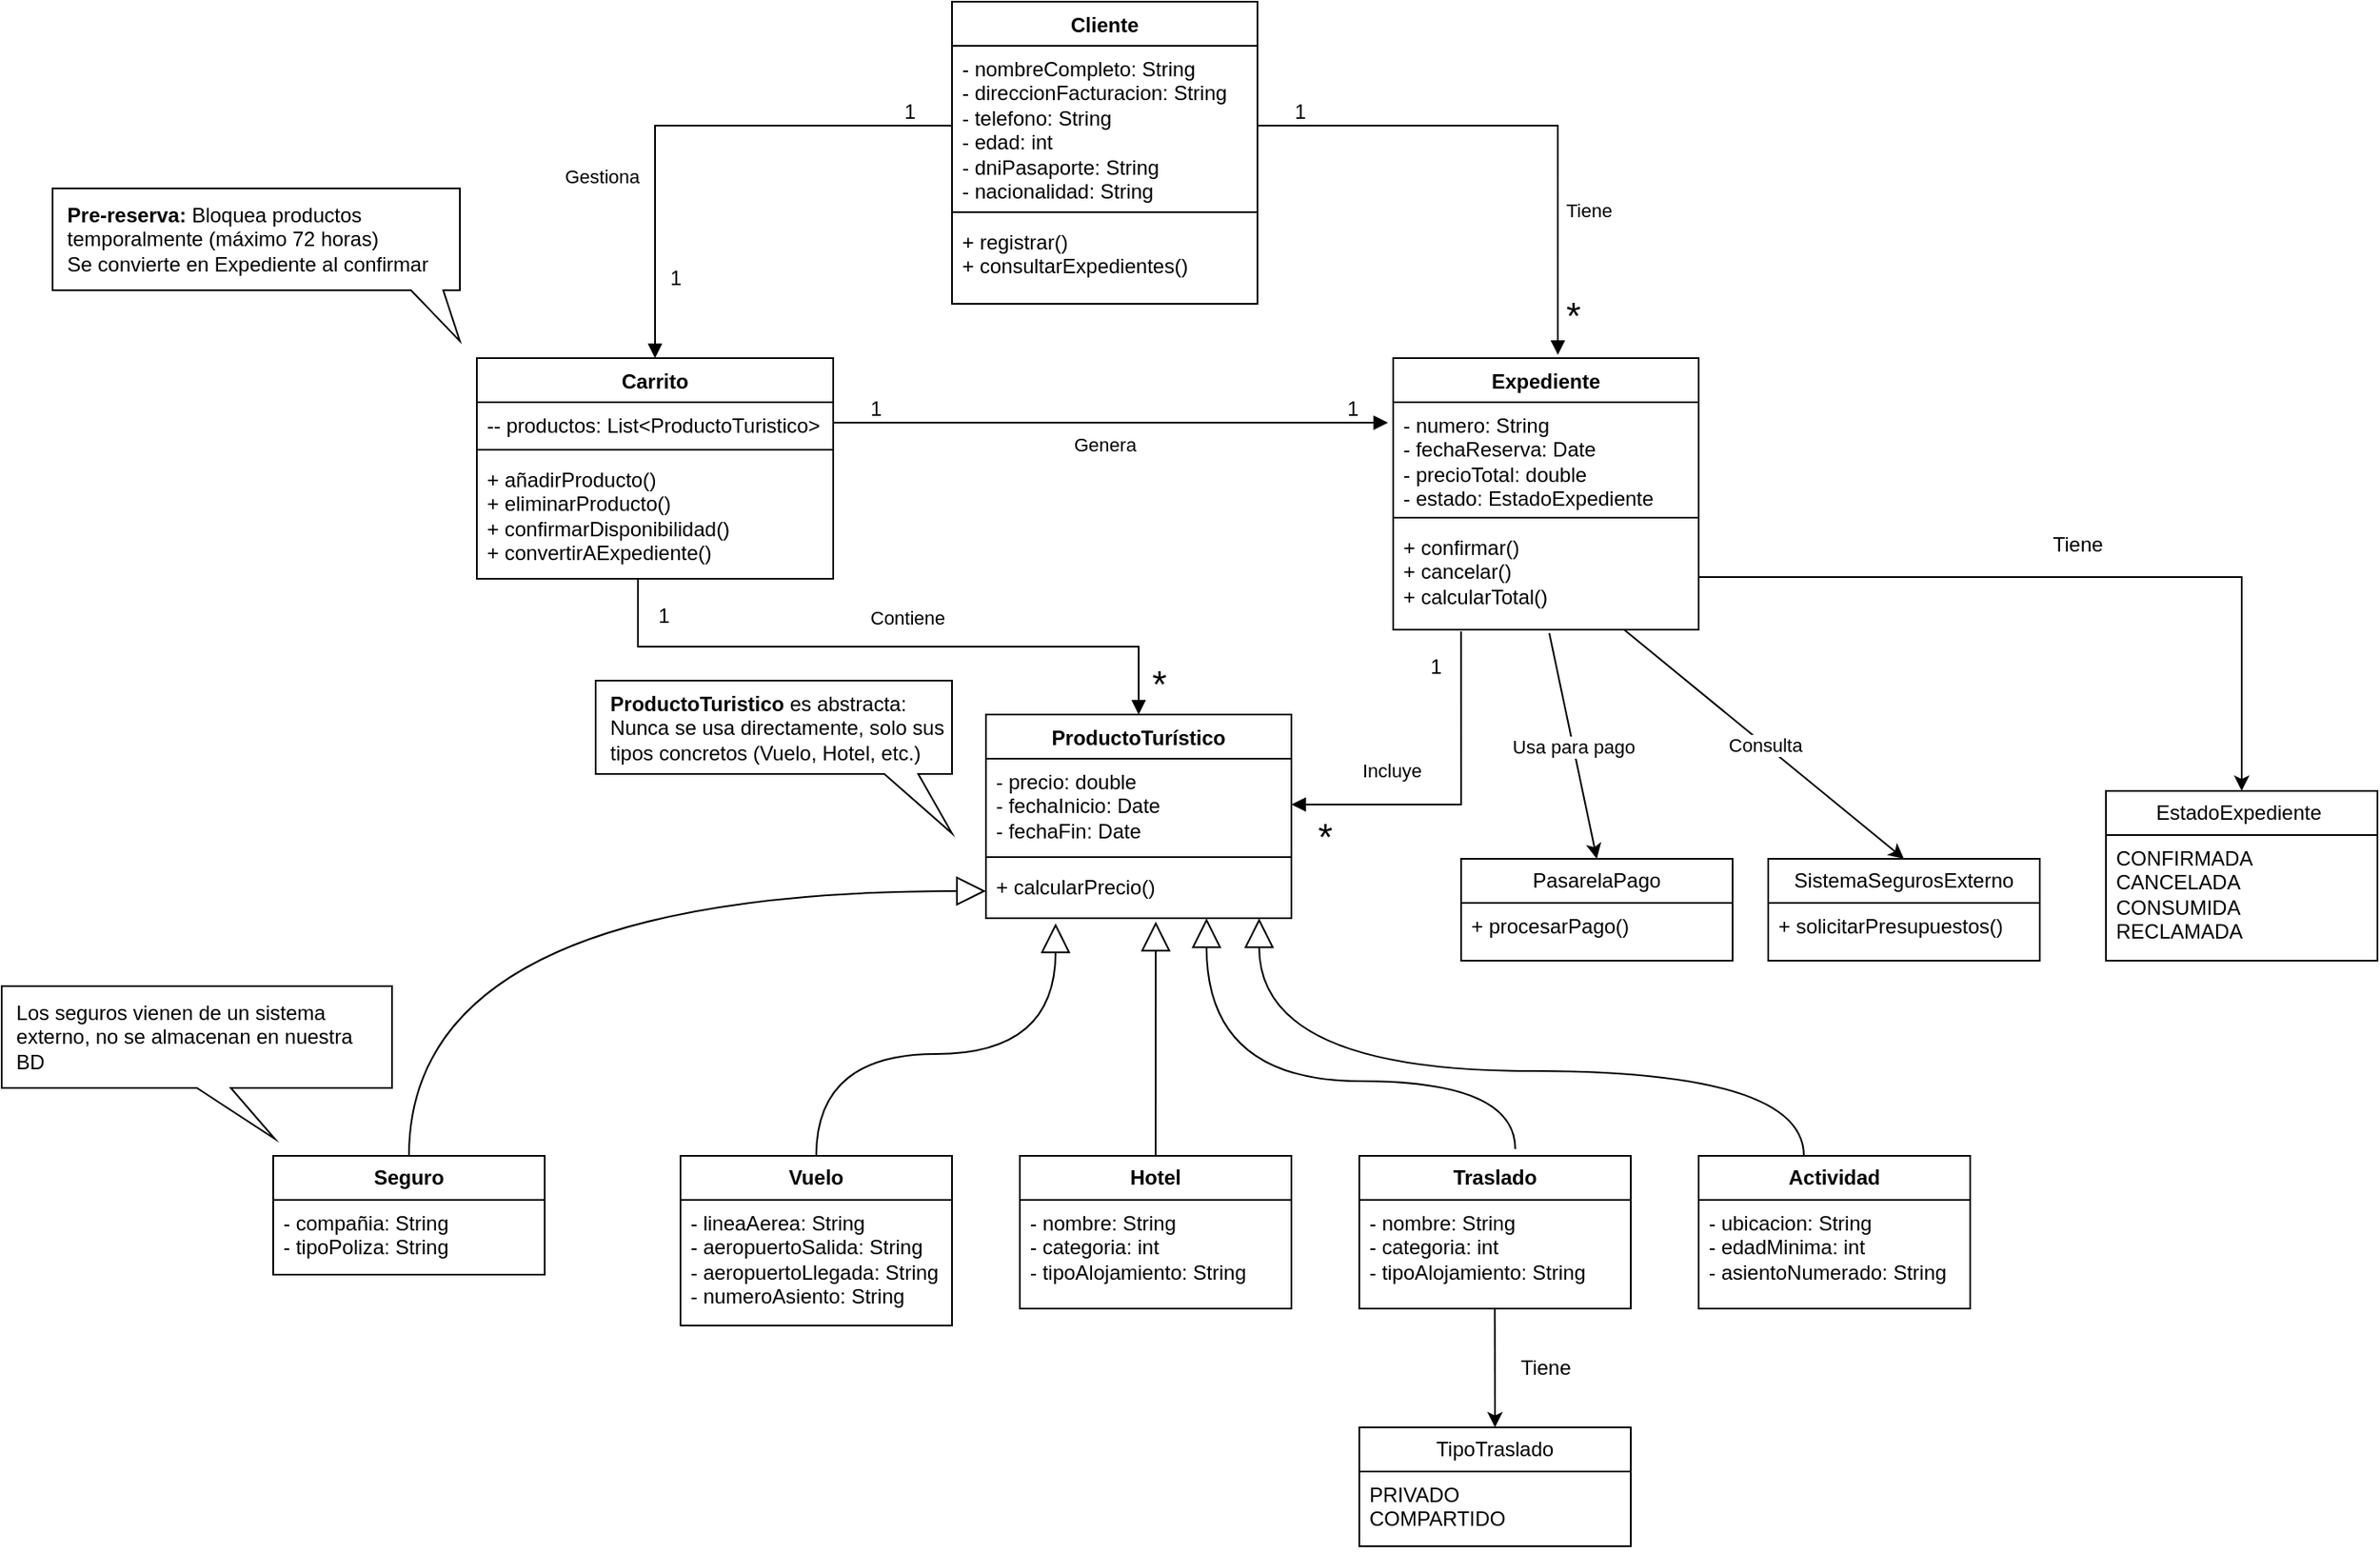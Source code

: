 <mxfile version="27.0.5">
  <diagram name="Página-1" id="KtqO_DASaNcsyG8CtPEL">
    <mxGraphModel dx="2541" dy="1420" grid="1" gridSize="10" guides="1" tooltips="1" connect="1" arrows="1" fold="1" page="1" pageScale="1" pageWidth="827" pageHeight="1169" math="0" shadow="0">
      <root>
        <mxCell id="0" />
        <mxCell id="1" parent="0" />
        <mxCell id="TBLlkOP_qlh_QUMRTp9g-1" value="Cliente" style="swimlane;fontStyle=1;align=center;verticalAlign=top;childLayout=stackLayout;horizontal=1;startSize=26;horizontalStack=0;resizeParent=1;resizeParentMax=0;resizeLast=0;collapsible=1;marginBottom=0;whiteSpace=wrap;html=1;" parent="1" vertex="1">
          <mxGeometry x="600" y="80" width="180" height="178" as="geometry" />
        </mxCell>
        <mxCell id="TBLlkOP_qlh_QUMRTp9g-2" value="&lt;div&gt;- nombreCompleto: String&lt;/div&gt;&lt;div&gt;- direccionFacturacion: String&lt;/div&gt;&lt;div&gt;&lt;span style=&quot;background-color: transparent; color: light-dark(rgb(0, 0, 0), rgb(255, 255, 255));&quot;&gt;- telefono: String&lt;/span&gt;&lt;/div&gt;&lt;div&gt;- edad: int&lt;/div&gt;&lt;div&gt;&lt;span style=&quot;background-color: transparent; color: light-dark(rgb(0, 0, 0), rgb(255, 255, 255));&quot;&gt;- dniPasaporte: String&lt;/span&gt;&lt;/div&gt;&lt;div&gt;- nacionalidad: String&lt;br&gt;&lt;/div&gt;" style="text;strokeColor=none;fillColor=none;align=left;verticalAlign=top;spacingLeft=4;spacingRight=4;overflow=hidden;rotatable=0;points=[[0,0.5],[1,0.5]];portConstraint=eastwest;whiteSpace=wrap;html=1;" parent="TBLlkOP_qlh_QUMRTp9g-1" vertex="1">
          <mxGeometry y="26" width="180" height="94" as="geometry" />
        </mxCell>
        <mxCell id="TBLlkOP_qlh_QUMRTp9g-3" value="" style="line;strokeWidth=1;fillColor=none;align=left;verticalAlign=middle;spacingTop=-1;spacingLeft=3;spacingRight=3;rotatable=0;labelPosition=right;points=[];portConstraint=eastwest;strokeColor=inherit;" parent="TBLlkOP_qlh_QUMRTp9g-1" vertex="1">
          <mxGeometry y="120" width="180" height="8" as="geometry" />
        </mxCell>
        <mxCell id="TBLlkOP_qlh_QUMRTp9g-4" value="&lt;div&gt;+ registrar()&lt;/div&gt;&lt;div&gt;+ consultarExpedientes()&lt;/div&gt;" style="text;strokeColor=none;fillColor=none;align=left;verticalAlign=top;spacingLeft=4;spacingRight=4;overflow=hidden;rotatable=0;points=[[0,0.5],[1,0.5]];portConstraint=eastwest;whiteSpace=wrap;html=1;" parent="TBLlkOP_qlh_QUMRTp9g-1" vertex="1">
          <mxGeometry y="128" width="180" height="50" as="geometry" />
        </mxCell>
        <mxCell id="oR6sBdIMDXWxFU_tY8Ch-1" value="Carrito" style="swimlane;fontStyle=1;align=center;verticalAlign=top;childLayout=stackLayout;horizontal=1;startSize=26;horizontalStack=0;resizeParent=1;resizeParentMax=0;resizeLast=0;collapsible=1;marginBottom=0;whiteSpace=wrap;html=1;" parent="1" vertex="1">
          <mxGeometry x="320" y="290" width="210" height="130" as="geometry" />
        </mxCell>
        <mxCell id="oR6sBdIMDXWxFU_tY8Ch-2" value="&lt;div&gt;-- productos: List&amp;lt;ProductoTuristico&amp;gt;&lt;/div&gt;" style="text;strokeColor=none;fillColor=none;align=left;verticalAlign=top;spacingLeft=4;spacingRight=4;overflow=hidden;rotatable=0;points=[[0,0.5],[1,0.5]];portConstraint=eastwest;whiteSpace=wrap;html=1;" parent="oR6sBdIMDXWxFU_tY8Ch-1" vertex="1">
          <mxGeometry y="26" width="210" height="24" as="geometry" />
        </mxCell>
        <mxCell id="oR6sBdIMDXWxFU_tY8Ch-3" value="" style="line;strokeWidth=1;fillColor=none;align=left;verticalAlign=middle;spacingTop=-1;spacingLeft=3;spacingRight=3;rotatable=0;labelPosition=right;points=[];portConstraint=eastwest;strokeColor=inherit;" parent="oR6sBdIMDXWxFU_tY8Ch-1" vertex="1">
          <mxGeometry y="50" width="210" height="8" as="geometry" />
        </mxCell>
        <mxCell id="oR6sBdIMDXWxFU_tY8Ch-4" value="&lt;div&gt;+ añadirProducto()&lt;/div&gt;&lt;div&gt;+ eliminarProducto()&lt;/div&gt;&lt;div&gt;+ confirmarDisponibilidad()&lt;/div&gt;&lt;div&gt;+ convertirAExpediente()&lt;/div&gt;" style="text;strokeColor=none;fillColor=none;align=left;verticalAlign=top;spacingLeft=4;spacingRight=4;overflow=hidden;rotatable=0;points=[[0,0.5],[1,0.5]];portConstraint=eastwest;whiteSpace=wrap;html=1;" parent="oR6sBdIMDXWxFU_tY8Ch-1" vertex="1">
          <mxGeometry y="58" width="210" height="72" as="geometry" />
        </mxCell>
        <mxCell id="oR6sBdIMDXWxFU_tY8Ch-6" value="Expediente" style="swimlane;fontStyle=1;align=center;verticalAlign=top;childLayout=stackLayout;horizontal=1;startSize=26;horizontalStack=0;resizeParent=1;resizeParentMax=0;resizeLast=0;collapsible=1;marginBottom=0;whiteSpace=wrap;html=1;" parent="1" vertex="1">
          <mxGeometry x="860" y="290" width="180" height="160" as="geometry" />
        </mxCell>
        <mxCell id="oR6sBdIMDXWxFU_tY8Ch-7" value="&lt;div&gt;&lt;div&gt;- numero: String&lt;/div&gt;&lt;div&gt;- fechaReserva: Date&lt;/div&gt;&lt;div&gt;- precioTotal: double&lt;/div&gt;&lt;div&gt;- estado: EstadoExpediente&lt;/div&gt;&lt;/div&gt;" style="text;strokeColor=none;fillColor=none;align=left;verticalAlign=top;spacingLeft=4;spacingRight=4;overflow=hidden;rotatable=0;points=[[0,0.5],[1,0.5]];portConstraint=eastwest;whiteSpace=wrap;html=1;" parent="oR6sBdIMDXWxFU_tY8Ch-6" vertex="1">
          <mxGeometry y="26" width="180" height="64" as="geometry" />
        </mxCell>
        <mxCell id="oR6sBdIMDXWxFU_tY8Ch-8" value="" style="line;strokeWidth=1;fillColor=none;align=left;verticalAlign=middle;spacingTop=-1;spacingLeft=3;spacingRight=3;rotatable=0;labelPosition=right;points=[];portConstraint=eastwest;strokeColor=inherit;" parent="oR6sBdIMDXWxFU_tY8Ch-6" vertex="1">
          <mxGeometry y="90" width="180" height="8" as="geometry" />
        </mxCell>
        <mxCell id="oR6sBdIMDXWxFU_tY8Ch-9" value="&lt;div&gt;+ confirmar()&lt;/div&gt;&lt;div&gt;+ cancelar()&lt;/div&gt;&lt;div&gt;+ calcularTotal()&lt;/div&gt;" style="text;strokeColor=none;fillColor=none;align=left;verticalAlign=top;spacingLeft=4;spacingRight=4;overflow=hidden;rotatable=0;points=[[0,0.5],[1,0.5]];portConstraint=eastwest;whiteSpace=wrap;html=1;" parent="oR6sBdIMDXWxFU_tY8Ch-6" vertex="1">
          <mxGeometry y="98" width="180" height="62" as="geometry" />
        </mxCell>
        <mxCell id="oR6sBdIMDXWxFU_tY8Ch-10" value="ProductoTurístico" style="swimlane;fontStyle=1;align=center;verticalAlign=top;childLayout=stackLayout;horizontal=1;startSize=26;horizontalStack=0;resizeParent=1;resizeParentMax=0;resizeLast=0;collapsible=1;marginBottom=0;whiteSpace=wrap;html=1;" parent="1" vertex="1">
          <mxGeometry x="620" y="500" width="180" height="120" as="geometry" />
        </mxCell>
        <mxCell id="oR6sBdIMDXWxFU_tY8Ch-11" value="&lt;div&gt;&lt;div&gt;- precio: double&lt;/div&gt;&lt;div&gt;- fechaInicio: Date&lt;/div&gt;&lt;div&gt;- fechaFin: Date&lt;/div&gt;&lt;/div&gt;" style="text;strokeColor=none;fillColor=none;align=left;verticalAlign=top;spacingLeft=4;spacingRight=4;overflow=hidden;rotatable=0;points=[[0,0.5],[1,0.5]];portConstraint=eastwest;whiteSpace=wrap;html=1;" parent="oR6sBdIMDXWxFU_tY8Ch-10" vertex="1">
          <mxGeometry y="26" width="180" height="54" as="geometry" />
        </mxCell>
        <mxCell id="oR6sBdIMDXWxFU_tY8Ch-12" value="" style="line;strokeWidth=1;fillColor=none;align=left;verticalAlign=middle;spacingTop=-1;spacingLeft=3;spacingRight=3;rotatable=0;labelPosition=right;points=[];portConstraint=eastwest;strokeColor=inherit;" parent="oR6sBdIMDXWxFU_tY8Ch-10" vertex="1">
          <mxGeometry y="80" width="180" height="8" as="geometry" />
        </mxCell>
        <mxCell id="oR6sBdIMDXWxFU_tY8Ch-13" value="+ calcularPrecio()" style="text;strokeColor=none;fillColor=none;align=left;verticalAlign=top;spacingLeft=4;spacingRight=4;overflow=hidden;rotatable=0;points=[[0,0.5],[1,0.5]];portConstraint=eastwest;whiteSpace=wrap;html=1;" parent="oR6sBdIMDXWxFU_tY8Ch-10" vertex="1">
          <mxGeometry y="88" width="180" height="32" as="geometry" />
        </mxCell>
        <mxCell id="i-lt0F7ig2W6C5ULB9Se-1" value="&lt;b style=&quot;text-align: left;&quot;&gt;Vuelo&lt;/b&gt;" style="swimlane;fontStyle=0;childLayout=stackLayout;horizontal=1;startSize=26;fillColor=none;horizontalStack=0;resizeParent=1;resizeParentMax=0;resizeLast=0;collapsible=1;marginBottom=0;whiteSpace=wrap;html=1;" parent="1" vertex="1">
          <mxGeometry x="440" y="760" width="160" height="100" as="geometry" />
        </mxCell>
        <mxCell id="i-lt0F7ig2W6C5ULB9Se-2" value="&lt;div&gt;- lineaAerea: String&lt;/div&gt;&lt;div&gt;- aeropuertoSalida: String&lt;/div&gt;&lt;div&gt;&lt;span style=&quot;background-color: transparent; color: light-dark(rgb(0, 0, 0), rgb(255, 255, 255));&quot;&gt;- aeropuertoLlegada: String&lt;/span&gt;&lt;/div&gt;&lt;div&gt;- numeroAsiento: String&lt;/div&gt;" style="text;strokeColor=none;fillColor=none;align=left;verticalAlign=top;spacingLeft=4;spacingRight=4;overflow=hidden;rotatable=0;points=[[0,0.5],[1,0.5]];portConstraint=eastwest;whiteSpace=wrap;html=1;" parent="i-lt0F7ig2W6C5ULB9Se-1" vertex="1">
          <mxGeometry y="26" width="160" height="74" as="geometry" />
        </mxCell>
        <mxCell id="i-lt0F7ig2W6C5ULB9Se-5" value="&lt;div style=&quot;text-align: left;&quot;&gt;&lt;span style=&quot;background-color: transparent;&quot;&gt;&lt;b&gt;Hotel&lt;/b&gt;&lt;/span&gt;&lt;/div&gt;" style="swimlane;fontStyle=0;childLayout=stackLayout;horizontal=1;startSize=26;fillColor=none;horizontalStack=0;resizeParent=1;resizeParentMax=0;resizeLast=0;collapsible=1;marginBottom=0;whiteSpace=wrap;html=1;" parent="1" vertex="1">
          <mxGeometry x="640" y="760" width="160" height="90" as="geometry" />
        </mxCell>
        <mxCell id="i-lt0F7ig2W6C5ULB9Se-6" value="&lt;div&gt;- nombre: String&lt;/div&gt;&lt;div&gt;- categoria: int&lt;/div&gt;&lt;div&gt;- tipoAlojamiento: String&lt;/div&gt;" style="text;strokeColor=none;fillColor=none;align=left;verticalAlign=top;spacingLeft=4;spacingRight=4;overflow=hidden;rotatable=0;points=[[0,0.5],[1,0.5]];portConstraint=eastwest;whiteSpace=wrap;html=1;" parent="i-lt0F7ig2W6C5ULB9Se-5" vertex="1">
          <mxGeometry y="26" width="160" height="64" as="geometry" />
        </mxCell>
        <mxCell id="i-lt0F7ig2W6C5ULB9Se-7" value="&lt;div style=&quot;text-align: left;&quot;&gt;&lt;b&gt;Traslado&lt;/b&gt;&lt;/div&gt;" style="swimlane;fontStyle=0;childLayout=stackLayout;horizontal=1;startSize=26;fillColor=none;horizontalStack=0;resizeParent=1;resizeParentMax=0;resizeLast=0;collapsible=1;marginBottom=0;whiteSpace=wrap;html=1;" parent="1" vertex="1">
          <mxGeometry x="840" y="760" width="160" height="90" as="geometry" />
        </mxCell>
        <mxCell id="i-lt0F7ig2W6C5ULB9Se-8" value="&lt;div&gt;- nombre: String&lt;/div&gt;&lt;div&gt;- categoria: int&lt;/div&gt;&lt;div&gt;- tipoAlojamiento: String&lt;/div&gt;" style="text;strokeColor=none;fillColor=none;align=left;verticalAlign=top;spacingLeft=4;spacingRight=4;overflow=hidden;rotatable=0;points=[[0,0.5],[1,0.5]];portConstraint=eastwest;whiteSpace=wrap;html=1;" parent="i-lt0F7ig2W6C5ULB9Se-7" vertex="1">
          <mxGeometry y="26" width="160" height="64" as="geometry" />
        </mxCell>
        <mxCell id="i-lt0F7ig2W6C5ULB9Se-9" value="&lt;div style=&quot;text-align: left;&quot;&gt;&lt;b&gt;Actividad&lt;/b&gt;&lt;/div&gt;" style="swimlane;fontStyle=0;childLayout=stackLayout;horizontal=1;startSize=26;fillColor=none;horizontalStack=0;resizeParent=1;resizeParentMax=0;resizeLast=0;collapsible=1;marginBottom=0;whiteSpace=wrap;html=1;" parent="1" vertex="1">
          <mxGeometry x="1040" y="760" width="160" height="90" as="geometry" />
        </mxCell>
        <mxCell id="i-lt0F7ig2W6C5ULB9Se-10" value="&lt;div&gt;- ubicacion: String&lt;/div&gt;&lt;div&gt;- edadMinima: int&lt;/div&gt;&lt;div&gt;- asientoNumerado: String&lt;/div&gt;" style="text;strokeColor=none;fillColor=none;align=left;verticalAlign=top;spacingLeft=4;spacingRight=4;overflow=hidden;rotatable=0;points=[[0,0.5],[1,0.5]];portConstraint=eastwest;whiteSpace=wrap;html=1;" parent="i-lt0F7ig2W6C5ULB9Se-9" vertex="1">
          <mxGeometry y="26" width="160" height="64" as="geometry" />
        </mxCell>
        <mxCell id="i-lt0F7ig2W6C5ULB9Se-11" value="&lt;div style=&quot;text-align: left;&quot;&gt;&lt;b&gt;Seguro&lt;/b&gt;&lt;/div&gt;" style="swimlane;fontStyle=0;childLayout=stackLayout;horizontal=1;startSize=26;fillColor=none;horizontalStack=0;resizeParent=1;resizeParentMax=0;resizeLast=0;collapsible=1;marginBottom=0;whiteSpace=wrap;html=1;" parent="1" vertex="1">
          <mxGeometry x="200" y="760" width="160" height="70" as="geometry" />
        </mxCell>
        <mxCell id="i-lt0F7ig2W6C5ULB9Se-12" value="&lt;div&gt;- compañia: String&lt;/div&gt;&lt;div&gt;- tipoPoliza: String&lt;/div&gt;" style="text;strokeColor=none;fillColor=none;align=left;verticalAlign=top;spacingLeft=4;spacingRight=4;overflow=hidden;rotatable=0;points=[[0,0.5],[1,0.5]];portConstraint=eastwest;whiteSpace=wrap;html=1;" parent="i-lt0F7ig2W6C5ULB9Se-11" vertex="1">
          <mxGeometry y="26" width="160" height="44" as="geometry" />
        </mxCell>
        <mxCell id="i-lt0F7ig2W6C5ULB9Se-13" value="&lt;div style=&quot;text-align: left;&quot;&gt;EstadoExpediente&amp;nbsp;&lt;/div&gt;" style="swimlane;fontStyle=0;childLayout=stackLayout;horizontal=1;startSize=26;fillColor=none;horizontalStack=0;resizeParent=1;resizeParentMax=0;resizeLast=0;collapsible=1;marginBottom=0;whiteSpace=wrap;html=1;" parent="1" vertex="1">
          <mxGeometry x="1280" y="545" width="160" height="100" as="geometry" />
        </mxCell>
        <mxCell id="i-lt0F7ig2W6C5ULB9Se-14" value="&lt;div&gt;CONFIRMADA&lt;/div&gt;&lt;div&gt;CANCELADA&lt;/div&gt;&lt;div&gt;CONSUMIDA&lt;/div&gt;&lt;div&gt;RECLAMADA&lt;/div&gt;" style="text;strokeColor=none;fillColor=none;align=left;verticalAlign=top;spacingLeft=4;spacingRight=4;overflow=hidden;rotatable=0;points=[[0,0.5],[1,0.5]];portConstraint=eastwest;whiteSpace=wrap;html=1;" parent="i-lt0F7ig2W6C5ULB9Se-13" vertex="1">
          <mxGeometry y="26" width="160" height="74" as="geometry" />
        </mxCell>
        <mxCell id="i-lt0F7ig2W6C5ULB9Se-20" value="&lt;div style=&quot;text-align: left;&quot;&gt;TipoTraslado&lt;/div&gt;" style="swimlane;fontStyle=0;childLayout=stackLayout;horizontal=1;startSize=26;fillColor=none;horizontalStack=0;resizeParent=1;resizeParentMax=0;resizeLast=0;collapsible=1;marginBottom=0;whiteSpace=wrap;html=1;" parent="1" vertex="1">
          <mxGeometry x="840" y="920" width="160" height="70" as="geometry" />
        </mxCell>
        <mxCell id="i-lt0F7ig2W6C5ULB9Se-21" value="&lt;div&gt;PRIVADO&lt;/div&gt;&lt;div&gt;COMPARTIDO&lt;/div&gt;" style="text;strokeColor=none;fillColor=none;align=left;verticalAlign=top;spacingLeft=4;spacingRight=4;overflow=hidden;rotatable=0;points=[[0,0.5],[1,0.5]];portConstraint=eastwest;whiteSpace=wrap;html=1;" parent="i-lt0F7ig2W6C5ULB9Se-20" vertex="1">
          <mxGeometry y="26" width="160" height="44" as="geometry" />
        </mxCell>
        <mxCell id="i-lt0F7ig2W6C5ULB9Se-22" value="&lt;div style=&quot;text-align: left;&quot;&gt;PasarelaPago&lt;/div&gt;" style="swimlane;fontStyle=0;childLayout=stackLayout;horizontal=1;startSize=26;fillColor=none;horizontalStack=0;resizeParent=1;resizeParentMax=0;resizeLast=0;collapsible=1;marginBottom=0;whiteSpace=wrap;html=1;" parent="1" vertex="1">
          <mxGeometry x="900" y="585" width="160" height="60" as="geometry" />
        </mxCell>
        <mxCell id="i-lt0F7ig2W6C5ULB9Se-23" value="+ procesarPago()" style="text;strokeColor=none;fillColor=none;align=left;verticalAlign=top;spacingLeft=4;spacingRight=4;overflow=hidden;rotatable=0;points=[[0,0.5],[1,0.5]];portConstraint=eastwest;whiteSpace=wrap;html=1;" parent="i-lt0F7ig2W6C5ULB9Se-22" vertex="1">
          <mxGeometry y="26" width="160" height="34" as="geometry" />
        </mxCell>
        <mxCell id="i-lt0F7ig2W6C5ULB9Se-24" value="&lt;div style=&quot;text-align: left;&quot;&gt;SistemaSegurosExterno&lt;/div&gt;" style="swimlane;fontStyle=0;childLayout=stackLayout;horizontal=1;startSize=26;fillColor=none;horizontalStack=0;resizeParent=1;resizeParentMax=0;resizeLast=0;collapsible=1;marginBottom=0;whiteSpace=wrap;html=1;" parent="1" vertex="1">
          <mxGeometry x="1081" y="585" width="160" height="60" as="geometry" />
        </mxCell>
        <mxCell id="i-lt0F7ig2W6C5ULB9Se-25" value="+ solicitarPresupuestos()" style="text;strokeColor=none;fillColor=none;align=left;verticalAlign=top;spacingLeft=4;spacingRight=4;overflow=hidden;rotatable=0;points=[[0,0.5],[1,0.5]];portConstraint=eastwest;whiteSpace=wrap;html=1;" parent="i-lt0F7ig2W6C5ULB9Se-24" vertex="1">
          <mxGeometry y="26" width="160" height="34" as="geometry" />
        </mxCell>
        <mxCell id="i-lt0F7ig2W6C5ULB9Se-26" value="&lt;div&gt;&lt;b&gt;&amp;nbsp; ProductoTuristico &lt;/b&gt;es abstracta:&lt;/div&gt;&lt;div&gt;&amp;nbsp; Nunca se usa directamente,&amp;nbsp;&lt;span style=&quot;background-color: transparent; color: light-dark(rgb(0, 0, 0), rgb(255, 255, 255));&quot;&gt;solo sus&amp;nbsp; &amp;nbsp; tipos concretos&amp;nbsp;&lt;/span&gt;&lt;span style=&quot;background-color: transparent; color: light-dark(rgb(0, 0, 0), rgb(255, 255, 255));&quot;&gt;(Vuelo, Hotel, etc.)&lt;/span&gt;&lt;/div&gt;" style="shape=callout;whiteSpace=wrap;html=1;perimeter=calloutPerimeter;align=left;position2=1;base=20;size=35;position=0.81;" parent="1" vertex="1">
          <mxGeometry x="390" y="480" width="210" height="90" as="geometry" />
        </mxCell>
        <mxCell id="i-lt0F7ig2W6C5ULB9Se-27" value="&lt;div&gt;&amp;nbsp; Los seguros vienen de un&amp;nbsp;&lt;span style=&quot;background-color: transparent; color: light-dark(rgb(0, 0, 0), rgb(255, 255, 255));&quot;&gt;sistema&amp;nbsp; &amp;nbsp; &amp;nbsp; &amp;nbsp; &amp;nbsp; &amp;nbsp; &amp;nbsp; externo, no se&amp;nbsp;&lt;/span&gt;&lt;span style=&quot;background-color: transparent; color: light-dark(rgb(0, 0, 0), rgb(255, 255, 255));&quot;&gt;almacenan en nuestra&amp;nbsp; &amp;nbsp; &amp;nbsp; &amp;nbsp; BD&lt;/span&gt;&lt;/div&gt;" style="shape=callout;whiteSpace=wrap;html=1;perimeter=calloutPerimeter;align=left;position2=0.7;" parent="1" vertex="1">
          <mxGeometry x="40" y="660" width="230" height="90" as="geometry" />
        </mxCell>
        <mxCell id="i-lt0F7ig2W6C5ULB9Se-28" value="&lt;div&gt;&lt;b&gt;&amp;nbsp; Pre-reserva:&amp;nbsp;&lt;/b&gt;&lt;span style=&quot;background-color: transparent; color: light-dark(rgb(0, 0, 0), rgb(255, 255, 255));&quot;&gt;Bloquea productos&amp;nbsp; &amp;nbsp; &amp;nbsp; &amp;nbsp; &amp;nbsp; &amp;nbsp; &amp;nbsp; &amp;nbsp; &amp;nbsp; &amp;nbsp; temporalmente&amp;nbsp;&lt;/span&gt;&lt;span style=&quot;background-color: transparent; color: light-dark(rgb(0, 0, 0), rgb(255, 255, 255));&quot;&gt;(máximo 72 horas)&lt;/span&gt;&lt;/div&gt;&lt;div&gt;&amp;nbsp; Se convierte en Expediente&amp;nbsp;&lt;span style=&quot;background-color: transparent; color: light-dark(rgb(0, 0, 0), rgb(255, 255, 255));&quot;&gt;al confirmar&lt;/span&gt;&lt;/div&gt;" style="shape=callout;whiteSpace=wrap;html=1;perimeter=calloutPerimeter;align=left;position2=1;base=19;size=30;position=0.88;" parent="1" vertex="1">
          <mxGeometry x="70" y="190" width="240" height="90" as="geometry" />
        </mxCell>
        <mxCell id="i-lt0F7ig2W6C5ULB9Se-29" value="Tiene" style="endArrow=block;endFill=1;html=1;edgeStyle=orthogonalEdgeStyle;align=left;verticalAlign=top;rounded=0;exitX=1;exitY=0.5;exitDx=0;exitDy=0;entryX=0.539;entryY=-0.012;entryDx=0;entryDy=0;entryPerimeter=0;" parent="1" source="TBLlkOP_qlh_QUMRTp9g-2" target="oR6sBdIMDXWxFU_tY8Ch-6" edge="1">
          <mxGeometry x="0.371" y="3" relative="1" as="geometry">
            <mxPoint x="330" y="580" as="sourcePoint" />
            <mxPoint x="490" y="580" as="targetPoint" />
            <mxPoint as="offset" />
          </mxGeometry>
        </mxCell>
        <mxCell id="i-lt0F7ig2W6C5ULB9Se-30" value="&lt;font style=&quot;font-size: 12px;&quot;&gt;1&lt;/font&gt;" style="edgeLabel;resizable=0;html=1;align=left;verticalAlign=bottom;" parent="i-lt0F7ig2W6C5ULB9Se-29" connectable="0" vertex="1">
          <mxGeometry x="-1" relative="1" as="geometry">
            <mxPoint x="20" as="offset" />
          </mxGeometry>
        </mxCell>
        <mxCell id="i-lt0F7ig2W6C5ULB9Se-31" value="&lt;font&gt;*&lt;/font&gt;" style="edgeLabel;resizable=0;html=1;align=left;verticalAlign=bottom;fontSize=22;" parent="1" connectable="0" vertex="1">
          <mxGeometry x="960" y="280" as="geometry" />
        </mxCell>
        <mxCell id="i-lt0F7ig2W6C5ULB9Se-32" value="Gestiona" style="endArrow=block;endFill=1;html=1;edgeStyle=orthogonalEdgeStyle;align=left;verticalAlign=top;rounded=0;exitX=0;exitY=0.5;exitDx=0;exitDy=0;entryX=0.5;entryY=0;entryDx=0;entryDy=0;" parent="1" source="TBLlkOP_qlh_QUMRTp9g-2" target="oR6sBdIMDXWxFU_tY8Ch-1" edge="1">
          <mxGeometry x="0.231" y="-55" relative="1" as="geometry">
            <mxPoint x="790" y="163" as="sourcePoint" />
            <mxPoint x="967" y="298" as="targetPoint" />
            <mxPoint as="offset" />
          </mxGeometry>
        </mxCell>
        <mxCell id="i-lt0F7ig2W6C5ULB9Se-33" value="&lt;font style=&quot;font-size: 12px;&quot;&gt;1&lt;/font&gt;" style="edgeLabel;resizable=0;html=1;align=left;verticalAlign=bottom;" parent="i-lt0F7ig2W6C5ULB9Se-32" connectable="0" vertex="1">
          <mxGeometry x="-1" relative="1" as="geometry">
            <mxPoint x="-30" as="offset" />
          </mxGeometry>
        </mxCell>
        <mxCell id="i-lt0F7ig2W6C5ULB9Se-36" value="&lt;font style=&quot;font-size: 12px;&quot;&gt;1&lt;/font&gt;" style="edgeLabel;resizable=0;html=1;align=left;verticalAlign=bottom;" parent="1" connectable="0" vertex="1">
          <mxGeometry x="590" y="173" as="geometry">
            <mxPoint x="-158" y="78" as="offset" />
          </mxGeometry>
        </mxCell>
        <mxCell id="8dpSMI5fHMT5bJb340pZ-1" value="Genera" style="endArrow=block;endFill=1;html=1;edgeStyle=orthogonalEdgeStyle;align=left;verticalAlign=top;rounded=0;exitX=1;exitY=0.5;exitDx=0;exitDy=0;entryX=-0.017;entryY=0.188;entryDx=0;entryDy=0;entryPerimeter=0;" edge="1" parent="1" source="oR6sBdIMDXWxFU_tY8Ch-2" target="oR6sBdIMDXWxFU_tY8Ch-7">
          <mxGeometry x="-0.144" relative="1" as="geometry">
            <mxPoint x="580" y="350" as="sourcePoint" />
            <mxPoint x="757" y="485" as="targetPoint" />
            <mxPoint as="offset" />
          </mxGeometry>
        </mxCell>
        <mxCell id="8dpSMI5fHMT5bJb340pZ-2" value="&lt;font style=&quot;font-size: 12px;&quot;&gt;1&lt;/font&gt;" style="edgeLabel;resizable=0;html=1;align=left;verticalAlign=bottom;" connectable="0" vertex="1" parent="8dpSMI5fHMT5bJb340pZ-1">
          <mxGeometry x="-1" relative="1" as="geometry">
            <mxPoint x="20" as="offset" />
          </mxGeometry>
        </mxCell>
        <mxCell id="8dpSMI5fHMT5bJb340pZ-3" value="&lt;font style=&quot;font-size: 12px;&quot;&gt;1&lt;/font&gt;" style="edgeLabel;resizable=0;html=1;align=left;verticalAlign=bottom;" connectable="0" vertex="1" parent="1">
          <mxGeometry x="560" y="338" as="geometry">
            <mxPoint x="271" y="-10" as="offset" />
          </mxGeometry>
        </mxCell>
        <mxCell id="8dpSMI5fHMT5bJb340pZ-4" value="Contiene" style="endArrow=block;endFill=1;html=1;edgeStyle=orthogonalEdgeStyle;align=left;verticalAlign=top;rounded=0;exitX=0.452;exitY=1;exitDx=0;exitDy=0;entryX=0.5;entryY=0;entryDx=0;entryDy=0;exitPerimeter=0;" edge="1" parent="1" source="oR6sBdIMDXWxFU_tY8Ch-4" target="oR6sBdIMDXWxFU_tY8Ch-10">
          <mxGeometry x="-0.066" y="30" relative="1" as="geometry">
            <mxPoint x="400" y="450" as="sourcePoint" />
            <mxPoint x="577" y="585" as="targetPoint" />
            <mxPoint as="offset" />
          </mxGeometry>
        </mxCell>
        <mxCell id="8dpSMI5fHMT5bJb340pZ-5" value="&lt;font style=&quot;font-size: 12px;&quot;&gt;1&lt;/font&gt;" style="edgeLabel;resizable=0;html=1;align=left;verticalAlign=bottom;" connectable="0" vertex="1" parent="8dpSMI5fHMT5bJb340pZ-4">
          <mxGeometry x="-1" relative="1" as="geometry">
            <mxPoint x="10" y="30" as="offset" />
          </mxGeometry>
        </mxCell>
        <mxCell id="8dpSMI5fHMT5bJb340pZ-6" value="&lt;font&gt;*&lt;/font&gt;" style="edgeLabel;resizable=0;html=1;align=left;verticalAlign=bottom;fontSize=22;" connectable="0" vertex="1" parent="1">
          <mxGeometry x="970" y="280" as="geometry">
            <mxPoint x="-254" y="217" as="offset" />
          </mxGeometry>
        </mxCell>
        <mxCell id="8dpSMI5fHMT5bJb340pZ-7" value="Incluye" style="endArrow=block;endFill=1;html=1;edgeStyle=orthogonalEdgeStyle;align=left;verticalAlign=top;rounded=0;entryX=1;entryY=0.5;entryDx=0;entryDy=0;exitX=0.222;exitY=1.016;exitDx=0;exitDy=0;exitPerimeter=0;" edge="1" parent="1" source="oR6sBdIMDXWxFU_tY8Ch-9" target="oR6sBdIMDXWxFU_tY8Ch-11">
          <mxGeometry x="0.604" y="-33" relative="1" as="geometry">
            <mxPoint x="900" y="490" as="sourcePoint" />
            <mxPoint x="880" y="500" as="targetPoint" />
            <mxPoint as="offset" />
            <Array as="points">
              <mxPoint x="900" y="553" />
            </Array>
          </mxGeometry>
        </mxCell>
        <mxCell id="8dpSMI5fHMT5bJb340pZ-8" value="&lt;font style=&quot;font-size: 12px;&quot;&gt;1&lt;/font&gt;" style="edgeLabel;resizable=0;html=1;align=left;verticalAlign=bottom;" connectable="0" vertex="1" parent="8dpSMI5fHMT5bJb340pZ-7">
          <mxGeometry x="-1" relative="1" as="geometry">
            <mxPoint x="-20" y="30" as="offset" />
          </mxGeometry>
        </mxCell>
        <mxCell id="8dpSMI5fHMT5bJb340pZ-12" value="*" style="text;html=1;align=center;verticalAlign=middle;whiteSpace=wrap;rounded=0;fontSize=22;" vertex="1" parent="1">
          <mxGeometry x="810" y="560" width="20" height="25" as="geometry" />
        </mxCell>
        <mxCell id="8dpSMI5fHMT5bJb340pZ-14" value="" style="endArrow=block;html=1;rounded=0;endFill=0;strokeWidth=1;endSize=15;exitX=0.5;exitY=0;exitDx=0;exitDy=0;entryX=0;entryY=0.5;entryDx=0;entryDy=0;edgeStyle=orthogonalEdgeStyle;curved=1;" edge="1" parent="1" source="i-lt0F7ig2W6C5ULB9Se-11" target="oR6sBdIMDXWxFU_tY8Ch-13">
          <mxGeometry width="50" height="50" relative="1" as="geometry">
            <mxPoint x="700" y="690" as="sourcePoint" />
            <mxPoint x="850" y="690" as="targetPoint" />
          </mxGeometry>
        </mxCell>
        <mxCell id="8dpSMI5fHMT5bJb340pZ-15" value="" style="endArrow=block;html=1;rounded=0;endFill=0;strokeWidth=1;endSize=15;exitX=0.5;exitY=0;exitDx=0;exitDy=0;entryX=0.228;entryY=1.094;entryDx=0;entryDy=0;entryPerimeter=0;edgeStyle=orthogonalEdgeStyle;curved=1;" edge="1" parent="1" source="i-lt0F7ig2W6C5ULB9Se-1" target="oR6sBdIMDXWxFU_tY8Ch-13">
          <mxGeometry width="50" height="50" relative="1" as="geometry">
            <mxPoint x="710" y="700" as="sourcePoint" />
            <mxPoint x="860" y="700" as="targetPoint" />
            <Array as="points">
              <mxPoint x="520" y="700" />
              <mxPoint x="661" y="700" />
            </Array>
          </mxGeometry>
        </mxCell>
        <mxCell id="8dpSMI5fHMT5bJb340pZ-16" value="" style="endArrow=block;html=1;rounded=0;endFill=0;strokeWidth=1;endSize=15;exitX=0.5;exitY=0;exitDx=0;exitDy=0;entryX=0.556;entryY=1.063;entryDx=0;entryDy=0;entryPerimeter=0;" edge="1" parent="1" source="i-lt0F7ig2W6C5ULB9Se-5" target="oR6sBdIMDXWxFU_tY8Ch-13">
          <mxGeometry width="50" height="50" relative="1" as="geometry">
            <mxPoint x="734.96" y="760" as="sourcePoint" />
            <mxPoint x="730" y="624" as="targetPoint" />
            <Array as="points" />
          </mxGeometry>
        </mxCell>
        <mxCell id="8dpSMI5fHMT5bJb340pZ-17" value="" style="endArrow=block;html=1;rounded=0;endFill=0;strokeWidth=1;endSize=15;exitX=0.5;exitY=0;exitDx=0;exitDy=0;entryX=0.656;entryY=1.125;entryDx=0;entryDy=0;entryPerimeter=0;edgeStyle=orthogonalEdgeStyle;curved=1;" edge="1" parent="1">
          <mxGeometry width="50" height="50" relative="1" as="geometry">
            <mxPoint x="931.92" y="756" as="sourcePoint" />
            <mxPoint x="750.0" y="620" as="targetPoint" />
            <Array as="points">
              <mxPoint x="931.92" y="716" />
              <mxPoint x="749.92" y="716" />
            </Array>
          </mxGeometry>
        </mxCell>
        <mxCell id="8dpSMI5fHMT5bJb340pZ-18" value="" style="endArrow=block;html=1;rounded=0;endFill=0;strokeWidth=1;endSize=15;exitX=0.5;exitY=0;exitDx=0;exitDy=0;entryX=0.989;entryY=1;entryDx=0;entryDy=0;entryPerimeter=0;edgeStyle=orthogonalEdgeStyle;curved=1;" edge="1" parent="1">
          <mxGeometry width="50" height="50" relative="1" as="geometry">
            <mxPoint x="1102" y="760" as="sourcePoint" />
            <mxPoint x="780.02" y="620" as="targetPoint" />
            <Array as="points">
              <mxPoint x="1102" y="710" />
              <mxPoint x="781" y="710" />
            </Array>
          </mxGeometry>
        </mxCell>
        <mxCell id="8dpSMI5fHMT5bJb340pZ-21" value="" style="endArrow=classic;html=1;rounded=0;entryX=0.5;entryY=0;entryDx=0;entryDy=0;exitX=0.499;exitY=0.998;exitDx=0;exitDy=0;exitPerimeter=0;" edge="1" parent="1" source="i-lt0F7ig2W6C5ULB9Se-8" target="i-lt0F7ig2W6C5ULB9Se-20">
          <mxGeometry width="50" height="50" relative="1" as="geometry">
            <mxPoint x="800" y="610" as="sourcePoint" />
            <mxPoint x="850" y="560" as="targetPoint" />
          </mxGeometry>
        </mxCell>
        <mxCell id="8dpSMI5fHMT5bJb340pZ-22" value="Tiene" style="text;html=1;align=center;verticalAlign=middle;whiteSpace=wrap;rounded=0;" vertex="1" parent="1">
          <mxGeometry x="920" y="870" width="60" height="30" as="geometry" />
        </mxCell>
        <mxCell id="8dpSMI5fHMT5bJb340pZ-23" value="" style="endArrow=classic;html=1;rounded=0;exitX=0.511;exitY=1.032;exitDx=0;exitDy=0;exitPerimeter=0;entryX=0.5;entryY=0;entryDx=0;entryDy=0;" edge="1" parent="1" source="oR6sBdIMDXWxFU_tY8Ch-9" target="i-lt0F7ig2W6C5ULB9Se-22">
          <mxGeometry relative="1" as="geometry">
            <mxPoint x="710" y="600" as="sourcePoint" />
            <mxPoint x="1100" y="490" as="targetPoint" />
          </mxGeometry>
        </mxCell>
        <mxCell id="8dpSMI5fHMT5bJb340pZ-24" value="Usa para pago" style="edgeLabel;resizable=0;html=1;;align=center;verticalAlign=middle;" connectable="0" vertex="1" parent="8dpSMI5fHMT5bJb340pZ-23">
          <mxGeometry relative="1" as="geometry" />
        </mxCell>
        <mxCell id="8dpSMI5fHMT5bJb340pZ-25" value="" style="endArrow=classic;html=1;rounded=0;exitX=1;exitY=0.5;exitDx=0;exitDy=0;entryX=0.5;entryY=0;entryDx=0;entryDy=0;" edge="1" parent="1" source="oR6sBdIMDXWxFU_tY8Ch-9" target="i-lt0F7ig2W6C5ULB9Se-13">
          <mxGeometry relative="1" as="geometry">
            <mxPoint x="962" y="462" as="sourcePoint" />
            <mxPoint x="990" y="595" as="targetPoint" />
            <Array as="points">
              <mxPoint x="1360" y="419" />
            </Array>
          </mxGeometry>
        </mxCell>
        <mxCell id="8dpSMI5fHMT5bJb340pZ-26" value="Tiene" style="edgeLabel;resizable=0;html=1;;align=center;verticalAlign=middle;fontSize=12;" connectable="0" vertex="1" parent="8dpSMI5fHMT5bJb340pZ-25">
          <mxGeometry relative="1" as="geometry">
            <mxPoint y="-19" as="offset" />
          </mxGeometry>
        </mxCell>
        <mxCell id="8dpSMI5fHMT5bJb340pZ-27" value="" style="endArrow=classic;html=1;rounded=0;exitX=0.756;exitY=1;exitDx=0;exitDy=0;exitPerimeter=0;entryX=0.5;entryY=0;entryDx=0;entryDy=0;" edge="1" parent="1" source="oR6sBdIMDXWxFU_tY8Ch-9" target="i-lt0F7ig2W6C5ULB9Se-24">
          <mxGeometry relative="1" as="geometry">
            <mxPoint x="972" y="472" as="sourcePoint" />
            <mxPoint x="1000" y="605" as="targetPoint" />
          </mxGeometry>
        </mxCell>
        <mxCell id="8dpSMI5fHMT5bJb340pZ-28" value="Consulta" style="edgeLabel;resizable=0;html=1;;align=center;verticalAlign=middle;" connectable="0" vertex="1" parent="8dpSMI5fHMT5bJb340pZ-27">
          <mxGeometry relative="1" as="geometry" />
        </mxCell>
      </root>
    </mxGraphModel>
  </diagram>
</mxfile>
